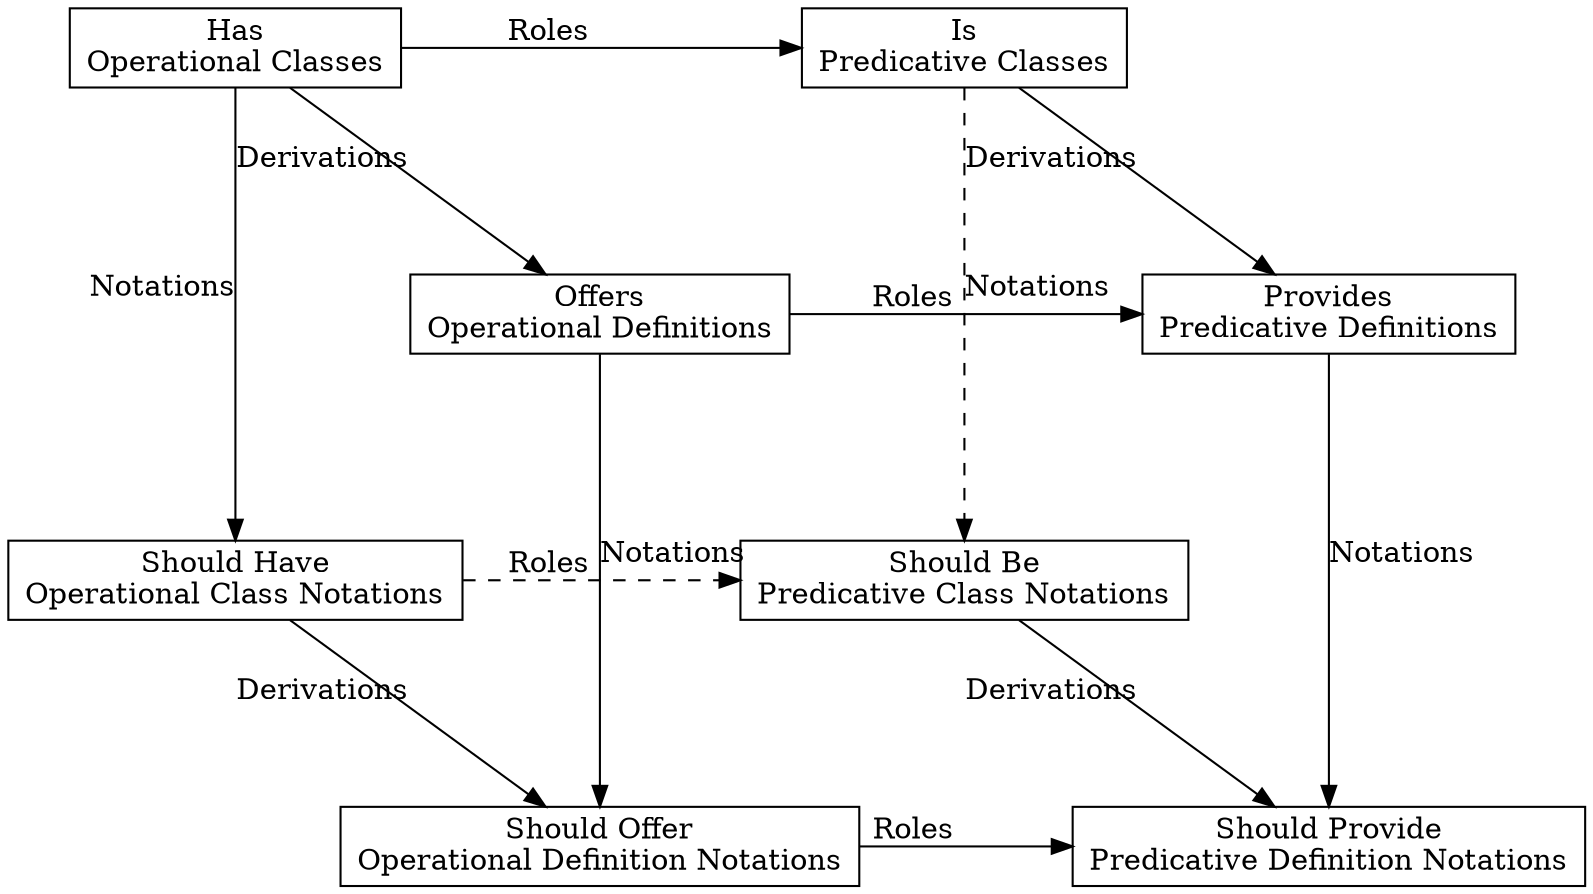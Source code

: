 digraph what {
  graph [layout = neato, overlap = false, ratio = 0.5]

  node [shape = box]

  OC [label = "Has\nOperational Classes", pos = "-1, 0!"]
  OCN [label = "Should Have\nOperational Class Notations", pos = "-1, -2!"]
  OD [label = "Offers\nOperational Definitions", pos = "0, -1!"]
  ODN [label = "Should Offer\nOperational Definition Notations", pos = "0, -3!"]
  PC [label = "Is\nPredicative Classes", pos = "1, 0!"]
  PCN [label = "Should Be\nPredicative Class Notations", pos = "1, -2!"]
  PD [label = "Provides\nPredicative Definitions", pos = "2, -1!"]
  PDN [label = "Should Provide\nPredicative Definition Notations", pos = "2, -3!"]

  edge [label = "Notations"]

  OC -> OCN
  OD -> ODN
  PC -> PCN [style = dashed]
  PD -> PDN

  edge [label = "Derivations"]

  OC -> OD
  OCN -> ODN
  PC -> PD
  PCN -> PDN

  edge [label = "Roles"]

  OC -> PC
  OCN -> PCN [style = dashed]
  OD -> PD
  ODN -> PDN
}
